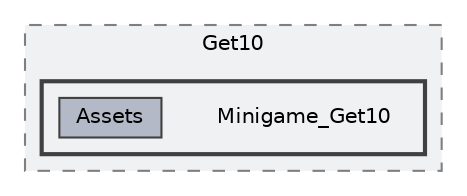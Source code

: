 digraph "C:/UserFiles/Unity/MiniGame/Get10/Minigame_Get10"
{
 // LATEX_PDF_SIZE
  bgcolor="transparent";
  edge [fontname=Helvetica,fontsize=10,labelfontname=Helvetica,labelfontsize=10];
  node [fontname=Helvetica,fontsize=10,shape=box,height=0.2,width=0.4];
  compound=true
  subgraph clusterdir_72d511b6cc8aaa97db2c1b7e2de32c49 {
    graph [ bgcolor="#f0f1f3", pencolor="grey50", label="Get10", fontname=Helvetica,fontsize=10 style="filled,dashed", URL="dir_72d511b6cc8aaa97db2c1b7e2de32c49.html",tooltip=""]
  subgraph clusterdir_d7be54b7ce6c94a07df831c677e73a48 {
    graph [ bgcolor="#f0f1f3", pencolor="grey25", label="", fontname=Helvetica,fontsize=10 style="filled,bold", URL="dir_d7be54b7ce6c94a07df831c677e73a48.html",tooltip=""]
    dir_d7be54b7ce6c94a07df831c677e73a48 [shape=plaintext, label="Minigame_Get10"];
  dir_a9061decffe88b292f613f649407a17f [label="Assets", fillcolor="#b3b9c6", color="grey25", style="filled", URL="dir_a9061decffe88b292f613f649407a17f.html",tooltip=""];
  }
  }
}
